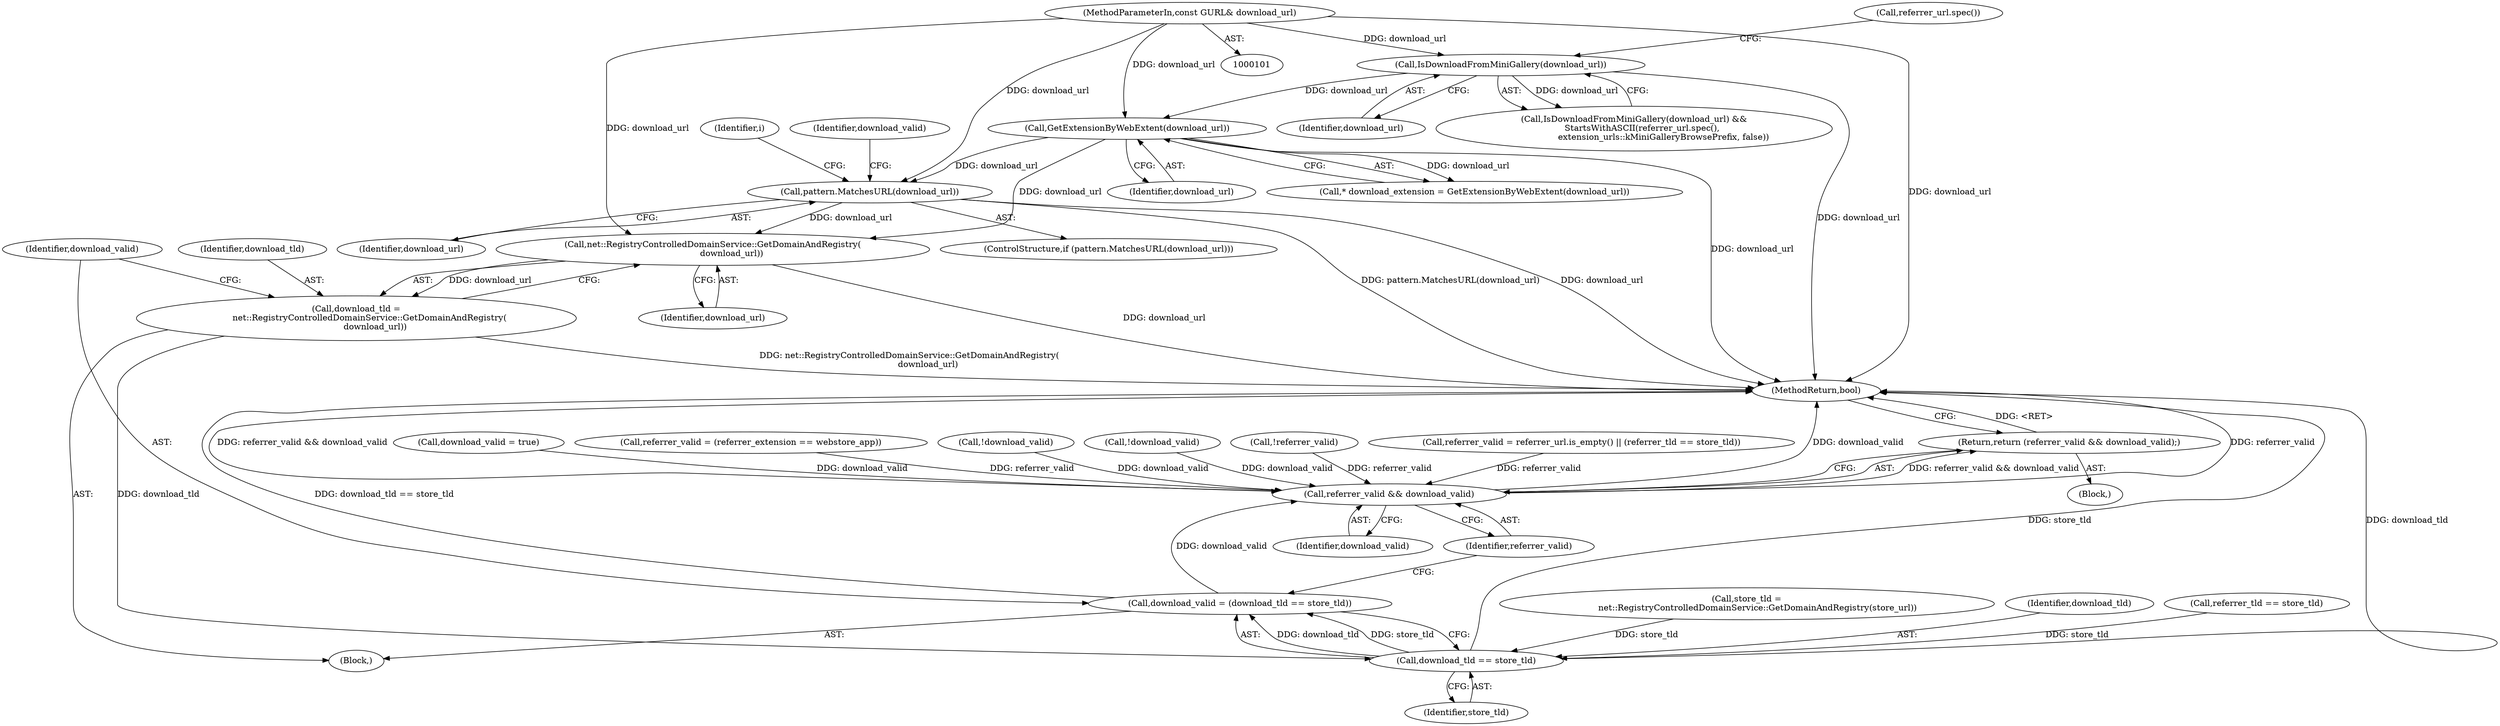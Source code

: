 digraph "0_Chrome_454434f6100cb6a529652a25b5fc181caa7c7f32@API" {
"1000205" [label="(Call,net::RegistryControlledDomainService::GetDomainAndRegistry(\n              download_url))"];
"1000119" [label="(Call,GetExtensionByWebExtent(download_url))"];
"1000107" [label="(Call,IsDownloadFromMiniGallery(download_url))"];
"1000102" [label="(MethodParameterIn,const GURL& download_url)"];
"1000160" [label="(Call,pattern.MatchesURL(download_url))"];
"1000203" [label="(Call,download_tld =\n          net::RegistryControlledDomainService::GetDomainAndRegistry(\n              download_url))"];
"1000209" [label="(Call,download_tld == store_tld)"];
"1000207" [label="(Call,download_valid = (download_tld == store_tld))"];
"1000213" [label="(Call,referrer_valid && download_valid)"];
"1000212" [label="(Return,return (referrer_valid && download_valid);)"];
"1000178" [label="(Call,store_tld =\n        net::RegistryControlledDomainService::GetDomainAndRegistry(store_url))"];
"1000110" [label="(Call,referrer_url.spec())"];
"1000207" [label="(Call,download_valid = (download_tld == store_tld))"];
"1000203" [label="(Call,download_tld =\n          net::RegistryControlledDomainService::GetDomainAndRegistry(\n              download_url))"];
"1000213" [label="(Call,referrer_valid && download_valid)"];
"1000104" [label="(Block,)"];
"1000156" [label="(Identifier,i)"];
"1000201" [label="(Block,)"];
"1000119" [label="(Call,GetExtensionByWebExtent(download_url))"];
"1000206" [label="(Identifier,download_url)"];
"1000209" [label="(Call,download_tld == store_tld)"];
"1000163" [label="(Call,download_valid = true)"];
"1000120" [label="(Identifier,download_url)"];
"1000210" [label="(Identifier,download_tld)"];
"1000131" [label="(Call,referrer_valid = (referrer_extension == webstore_app))"];
"1000160" [label="(Call,pattern.MatchesURL(download_url))"];
"1000117" [label="(Call,* download_extension = GetExtensionByWebExtent(download_url))"];
"1000212" [label="(Return,return (referrer_valid && download_valid);)"];
"1000211" [label="(Identifier,store_tld)"];
"1000164" [label="(Identifier,download_valid)"];
"1000214" [label="(Identifier,referrer_valid)"];
"1000195" [label="(Call,referrer_tld == store_tld)"];
"1000205" [label="(Call,net::RegistryControlledDomainService::GetDomainAndRegistry(\n              download_url))"];
"1000102" [label="(MethodParameterIn,const GURL& download_url)"];
"1000215" [label="(Identifier,download_valid)"];
"1000199" [label="(Call,!download_valid)"];
"1000107" [label="(Call,IsDownloadFromMiniGallery(download_url))"];
"1000143" [label="(Call,!download_valid)"];
"1000106" [label="(Call,IsDownloadFromMiniGallery(download_url) &&\n      StartsWithASCII(referrer_url.spec(),\n                      extension_urls::kMiniGalleryBrowsePrefix, false))"];
"1000208" [label="(Identifier,download_valid)"];
"1000159" [label="(ControlStructure,if (pattern.MatchesURL(download_url)))"];
"1000108" [label="(Identifier,download_url)"];
"1000204" [label="(Identifier,download_tld)"];
"1000216" [label="(MethodReturn,bool)"];
"1000183" [label="(Call,!referrer_valid)"];
"1000191" [label="(Call,referrer_valid = referrer_url.is_empty() || (referrer_tld == store_tld))"];
"1000161" [label="(Identifier,download_url)"];
"1000205" -> "1000203"  [label="AST: "];
"1000205" -> "1000206"  [label="CFG: "];
"1000206" -> "1000205"  [label="AST: "];
"1000203" -> "1000205"  [label="CFG: "];
"1000205" -> "1000216"  [label="DDG: download_url"];
"1000205" -> "1000203"  [label="DDG: download_url"];
"1000119" -> "1000205"  [label="DDG: download_url"];
"1000160" -> "1000205"  [label="DDG: download_url"];
"1000102" -> "1000205"  [label="DDG: download_url"];
"1000119" -> "1000117"  [label="AST: "];
"1000119" -> "1000120"  [label="CFG: "];
"1000120" -> "1000119"  [label="AST: "];
"1000117" -> "1000119"  [label="CFG: "];
"1000119" -> "1000216"  [label="DDG: download_url"];
"1000119" -> "1000117"  [label="DDG: download_url"];
"1000107" -> "1000119"  [label="DDG: download_url"];
"1000102" -> "1000119"  [label="DDG: download_url"];
"1000119" -> "1000160"  [label="DDG: download_url"];
"1000107" -> "1000106"  [label="AST: "];
"1000107" -> "1000108"  [label="CFG: "];
"1000108" -> "1000107"  [label="AST: "];
"1000110" -> "1000107"  [label="CFG: "];
"1000106" -> "1000107"  [label="CFG: "];
"1000107" -> "1000216"  [label="DDG: download_url"];
"1000107" -> "1000106"  [label="DDG: download_url"];
"1000102" -> "1000107"  [label="DDG: download_url"];
"1000102" -> "1000101"  [label="AST: "];
"1000102" -> "1000216"  [label="DDG: download_url"];
"1000102" -> "1000160"  [label="DDG: download_url"];
"1000160" -> "1000159"  [label="AST: "];
"1000160" -> "1000161"  [label="CFG: "];
"1000161" -> "1000160"  [label="AST: "];
"1000164" -> "1000160"  [label="CFG: "];
"1000156" -> "1000160"  [label="CFG: "];
"1000160" -> "1000216"  [label="DDG: pattern.MatchesURL(download_url)"];
"1000160" -> "1000216"  [label="DDG: download_url"];
"1000203" -> "1000201"  [label="AST: "];
"1000204" -> "1000203"  [label="AST: "];
"1000208" -> "1000203"  [label="CFG: "];
"1000203" -> "1000216"  [label="DDG: net::RegistryControlledDomainService::GetDomainAndRegistry(\n              download_url)"];
"1000203" -> "1000209"  [label="DDG: download_tld"];
"1000209" -> "1000207"  [label="AST: "];
"1000209" -> "1000211"  [label="CFG: "];
"1000210" -> "1000209"  [label="AST: "];
"1000211" -> "1000209"  [label="AST: "];
"1000207" -> "1000209"  [label="CFG: "];
"1000209" -> "1000216"  [label="DDG: download_tld"];
"1000209" -> "1000216"  [label="DDG: store_tld"];
"1000209" -> "1000207"  [label="DDG: download_tld"];
"1000209" -> "1000207"  [label="DDG: store_tld"];
"1000178" -> "1000209"  [label="DDG: store_tld"];
"1000195" -> "1000209"  [label="DDG: store_tld"];
"1000207" -> "1000201"  [label="AST: "];
"1000208" -> "1000207"  [label="AST: "];
"1000214" -> "1000207"  [label="CFG: "];
"1000207" -> "1000216"  [label="DDG: download_tld == store_tld"];
"1000207" -> "1000213"  [label="DDG: download_valid"];
"1000213" -> "1000212"  [label="AST: "];
"1000213" -> "1000214"  [label="CFG: "];
"1000213" -> "1000215"  [label="CFG: "];
"1000214" -> "1000213"  [label="AST: "];
"1000215" -> "1000213"  [label="AST: "];
"1000212" -> "1000213"  [label="CFG: "];
"1000213" -> "1000216"  [label="DDG: referrer_valid"];
"1000213" -> "1000216"  [label="DDG: referrer_valid && download_valid"];
"1000213" -> "1000216"  [label="DDG: download_valid"];
"1000213" -> "1000212"  [label="DDG: referrer_valid && download_valid"];
"1000131" -> "1000213"  [label="DDG: referrer_valid"];
"1000183" -> "1000213"  [label="DDG: referrer_valid"];
"1000191" -> "1000213"  [label="DDG: referrer_valid"];
"1000163" -> "1000213"  [label="DDG: download_valid"];
"1000199" -> "1000213"  [label="DDG: download_valid"];
"1000143" -> "1000213"  [label="DDG: download_valid"];
"1000212" -> "1000104"  [label="AST: "];
"1000216" -> "1000212"  [label="CFG: "];
"1000212" -> "1000216"  [label="DDG: <RET>"];
}
